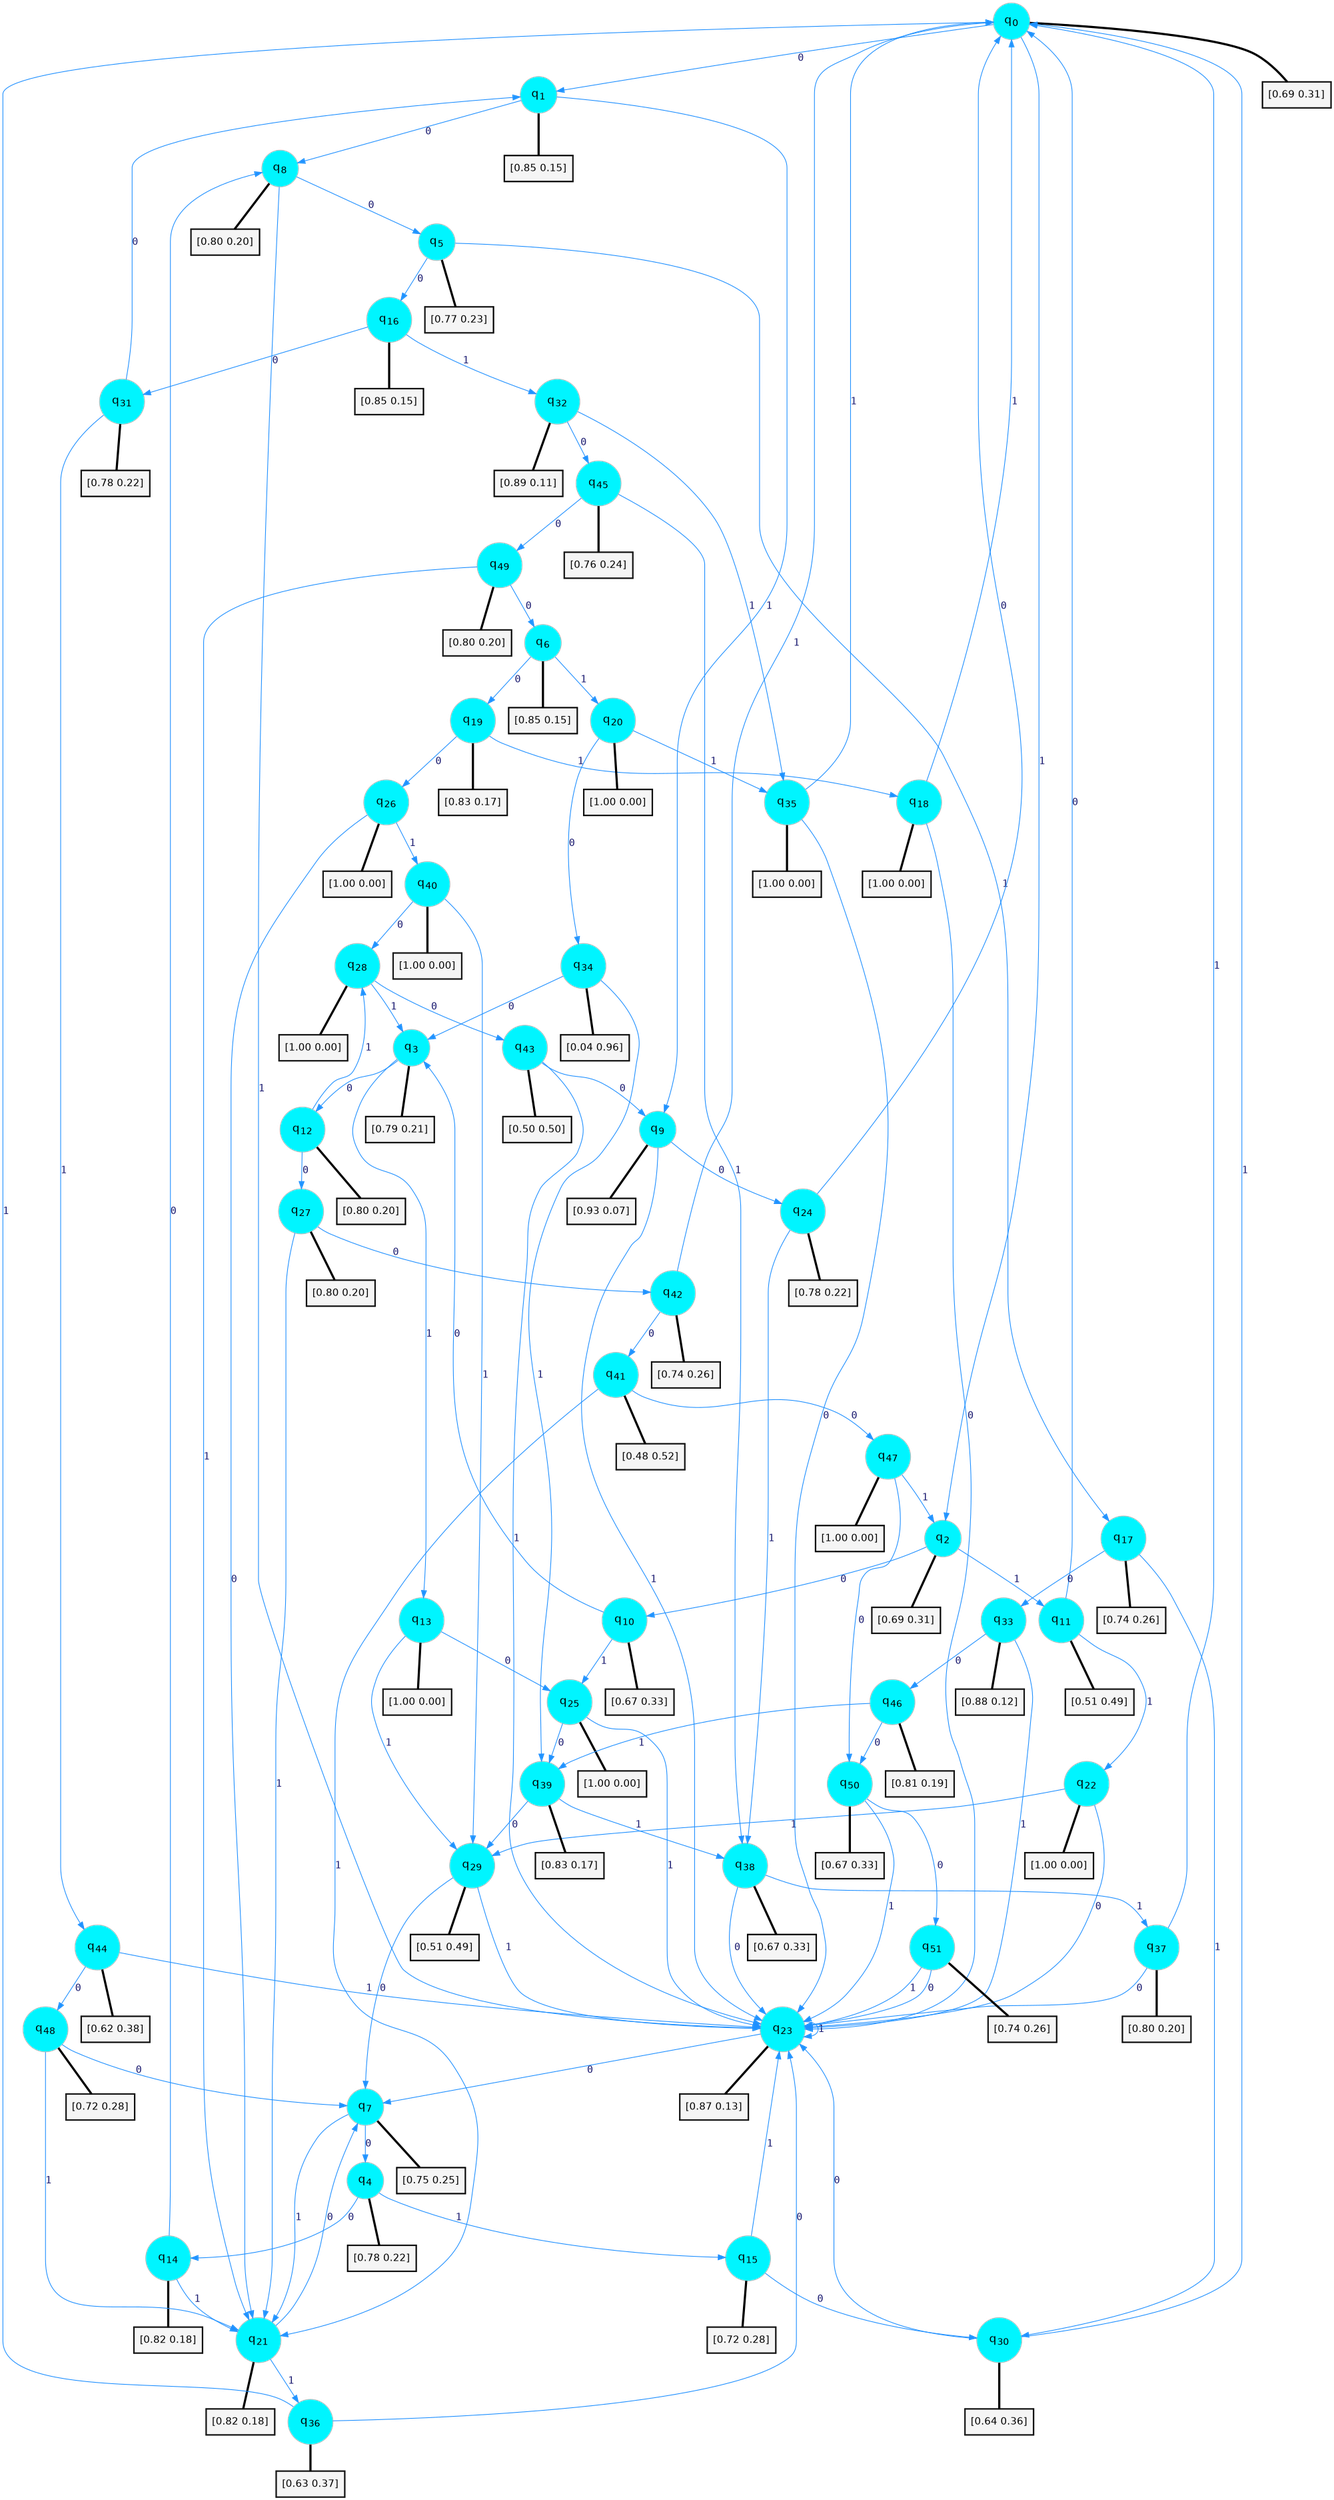 digraph G {
graph [
bgcolor=transparent, dpi=300, rankdir=TD, size="40,25"];
node [
color=gray, fillcolor=turquoise1, fontcolor=black, fontname=Helvetica, fontsize=16, fontweight=bold, shape=circle, style=filled];
edge [
arrowsize=1, color=dodgerblue1, fontcolor=midnightblue, fontname=courier, fontweight=bold, penwidth=1, style=solid, weight=20];
0[label=<q<SUB>0</SUB>>];
1[label=<q<SUB>1</SUB>>];
2[label=<q<SUB>2</SUB>>];
3[label=<q<SUB>3</SUB>>];
4[label=<q<SUB>4</SUB>>];
5[label=<q<SUB>5</SUB>>];
6[label=<q<SUB>6</SUB>>];
7[label=<q<SUB>7</SUB>>];
8[label=<q<SUB>8</SUB>>];
9[label=<q<SUB>9</SUB>>];
10[label=<q<SUB>10</SUB>>];
11[label=<q<SUB>11</SUB>>];
12[label=<q<SUB>12</SUB>>];
13[label=<q<SUB>13</SUB>>];
14[label=<q<SUB>14</SUB>>];
15[label=<q<SUB>15</SUB>>];
16[label=<q<SUB>16</SUB>>];
17[label=<q<SUB>17</SUB>>];
18[label=<q<SUB>18</SUB>>];
19[label=<q<SUB>19</SUB>>];
20[label=<q<SUB>20</SUB>>];
21[label=<q<SUB>21</SUB>>];
22[label=<q<SUB>22</SUB>>];
23[label=<q<SUB>23</SUB>>];
24[label=<q<SUB>24</SUB>>];
25[label=<q<SUB>25</SUB>>];
26[label=<q<SUB>26</SUB>>];
27[label=<q<SUB>27</SUB>>];
28[label=<q<SUB>28</SUB>>];
29[label=<q<SUB>29</SUB>>];
30[label=<q<SUB>30</SUB>>];
31[label=<q<SUB>31</SUB>>];
32[label=<q<SUB>32</SUB>>];
33[label=<q<SUB>33</SUB>>];
34[label=<q<SUB>34</SUB>>];
35[label=<q<SUB>35</SUB>>];
36[label=<q<SUB>36</SUB>>];
37[label=<q<SUB>37</SUB>>];
38[label=<q<SUB>38</SUB>>];
39[label=<q<SUB>39</SUB>>];
40[label=<q<SUB>40</SUB>>];
41[label=<q<SUB>41</SUB>>];
42[label=<q<SUB>42</SUB>>];
43[label=<q<SUB>43</SUB>>];
44[label=<q<SUB>44</SUB>>];
45[label=<q<SUB>45</SUB>>];
46[label=<q<SUB>46</SUB>>];
47[label=<q<SUB>47</SUB>>];
48[label=<q<SUB>48</SUB>>];
49[label=<q<SUB>49</SUB>>];
50[label=<q<SUB>50</SUB>>];
51[label=<q<SUB>51</SUB>>];
52[label="[0.69 0.31]", shape=box,fontcolor=black, fontname=Helvetica, fontsize=14, penwidth=2, fillcolor=whitesmoke,color=black];
53[label="[0.85 0.15]", shape=box,fontcolor=black, fontname=Helvetica, fontsize=14, penwidth=2, fillcolor=whitesmoke,color=black];
54[label="[0.69 0.31]", shape=box,fontcolor=black, fontname=Helvetica, fontsize=14, penwidth=2, fillcolor=whitesmoke,color=black];
55[label="[0.79 0.21]", shape=box,fontcolor=black, fontname=Helvetica, fontsize=14, penwidth=2, fillcolor=whitesmoke,color=black];
56[label="[0.78 0.22]", shape=box,fontcolor=black, fontname=Helvetica, fontsize=14, penwidth=2, fillcolor=whitesmoke,color=black];
57[label="[0.77 0.23]", shape=box,fontcolor=black, fontname=Helvetica, fontsize=14, penwidth=2, fillcolor=whitesmoke,color=black];
58[label="[0.85 0.15]", shape=box,fontcolor=black, fontname=Helvetica, fontsize=14, penwidth=2, fillcolor=whitesmoke,color=black];
59[label="[0.75 0.25]", shape=box,fontcolor=black, fontname=Helvetica, fontsize=14, penwidth=2, fillcolor=whitesmoke,color=black];
60[label="[0.80 0.20]", shape=box,fontcolor=black, fontname=Helvetica, fontsize=14, penwidth=2, fillcolor=whitesmoke,color=black];
61[label="[0.93 0.07]", shape=box,fontcolor=black, fontname=Helvetica, fontsize=14, penwidth=2, fillcolor=whitesmoke,color=black];
62[label="[0.67 0.33]", shape=box,fontcolor=black, fontname=Helvetica, fontsize=14, penwidth=2, fillcolor=whitesmoke,color=black];
63[label="[0.51 0.49]", shape=box,fontcolor=black, fontname=Helvetica, fontsize=14, penwidth=2, fillcolor=whitesmoke,color=black];
64[label="[0.80 0.20]", shape=box,fontcolor=black, fontname=Helvetica, fontsize=14, penwidth=2, fillcolor=whitesmoke,color=black];
65[label="[1.00 0.00]", shape=box,fontcolor=black, fontname=Helvetica, fontsize=14, penwidth=2, fillcolor=whitesmoke,color=black];
66[label="[0.82 0.18]", shape=box,fontcolor=black, fontname=Helvetica, fontsize=14, penwidth=2, fillcolor=whitesmoke,color=black];
67[label="[0.72 0.28]", shape=box,fontcolor=black, fontname=Helvetica, fontsize=14, penwidth=2, fillcolor=whitesmoke,color=black];
68[label="[0.85 0.15]", shape=box,fontcolor=black, fontname=Helvetica, fontsize=14, penwidth=2, fillcolor=whitesmoke,color=black];
69[label="[0.74 0.26]", shape=box,fontcolor=black, fontname=Helvetica, fontsize=14, penwidth=2, fillcolor=whitesmoke,color=black];
70[label="[1.00 0.00]", shape=box,fontcolor=black, fontname=Helvetica, fontsize=14, penwidth=2, fillcolor=whitesmoke,color=black];
71[label="[0.83 0.17]", shape=box,fontcolor=black, fontname=Helvetica, fontsize=14, penwidth=2, fillcolor=whitesmoke,color=black];
72[label="[1.00 0.00]", shape=box,fontcolor=black, fontname=Helvetica, fontsize=14, penwidth=2, fillcolor=whitesmoke,color=black];
73[label="[0.82 0.18]", shape=box,fontcolor=black, fontname=Helvetica, fontsize=14, penwidth=2, fillcolor=whitesmoke,color=black];
74[label="[1.00 0.00]", shape=box,fontcolor=black, fontname=Helvetica, fontsize=14, penwidth=2, fillcolor=whitesmoke,color=black];
75[label="[0.87 0.13]", shape=box,fontcolor=black, fontname=Helvetica, fontsize=14, penwidth=2, fillcolor=whitesmoke,color=black];
76[label="[0.78 0.22]", shape=box,fontcolor=black, fontname=Helvetica, fontsize=14, penwidth=2, fillcolor=whitesmoke,color=black];
77[label="[1.00 0.00]", shape=box,fontcolor=black, fontname=Helvetica, fontsize=14, penwidth=2, fillcolor=whitesmoke,color=black];
78[label="[1.00 0.00]", shape=box,fontcolor=black, fontname=Helvetica, fontsize=14, penwidth=2, fillcolor=whitesmoke,color=black];
79[label="[0.80 0.20]", shape=box,fontcolor=black, fontname=Helvetica, fontsize=14, penwidth=2, fillcolor=whitesmoke,color=black];
80[label="[1.00 0.00]", shape=box,fontcolor=black, fontname=Helvetica, fontsize=14, penwidth=2, fillcolor=whitesmoke,color=black];
81[label="[0.51 0.49]", shape=box,fontcolor=black, fontname=Helvetica, fontsize=14, penwidth=2, fillcolor=whitesmoke,color=black];
82[label="[0.64 0.36]", shape=box,fontcolor=black, fontname=Helvetica, fontsize=14, penwidth=2, fillcolor=whitesmoke,color=black];
83[label="[0.78 0.22]", shape=box,fontcolor=black, fontname=Helvetica, fontsize=14, penwidth=2, fillcolor=whitesmoke,color=black];
84[label="[0.89 0.11]", shape=box,fontcolor=black, fontname=Helvetica, fontsize=14, penwidth=2, fillcolor=whitesmoke,color=black];
85[label="[0.88 0.12]", shape=box,fontcolor=black, fontname=Helvetica, fontsize=14, penwidth=2, fillcolor=whitesmoke,color=black];
86[label="[0.04 0.96]", shape=box,fontcolor=black, fontname=Helvetica, fontsize=14, penwidth=2, fillcolor=whitesmoke,color=black];
87[label="[1.00 0.00]", shape=box,fontcolor=black, fontname=Helvetica, fontsize=14, penwidth=2, fillcolor=whitesmoke,color=black];
88[label="[0.63 0.37]", shape=box,fontcolor=black, fontname=Helvetica, fontsize=14, penwidth=2, fillcolor=whitesmoke,color=black];
89[label="[0.80 0.20]", shape=box,fontcolor=black, fontname=Helvetica, fontsize=14, penwidth=2, fillcolor=whitesmoke,color=black];
90[label="[0.67 0.33]", shape=box,fontcolor=black, fontname=Helvetica, fontsize=14, penwidth=2, fillcolor=whitesmoke,color=black];
91[label="[0.83 0.17]", shape=box,fontcolor=black, fontname=Helvetica, fontsize=14, penwidth=2, fillcolor=whitesmoke,color=black];
92[label="[1.00 0.00]", shape=box,fontcolor=black, fontname=Helvetica, fontsize=14, penwidth=2, fillcolor=whitesmoke,color=black];
93[label="[0.48 0.52]", shape=box,fontcolor=black, fontname=Helvetica, fontsize=14, penwidth=2, fillcolor=whitesmoke,color=black];
94[label="[0.74 0.26]", shape=box,fontcolor=black, fontname=Helvetica, fontsize=14, penwidth=2, fillcolor=whitesmoke,color=black];
95[label="[0.50 0.50]", shape=box,fontcolor=black, fontname=Helvetica, fontsize=14, penwidth=2, fillcolor=whitesmoke,color=black];
96[label="[0.62 0.38]", shape=box,fontcolor=black, fontname=Helvetica, fontsize=14, penwidth=2, fillcolor=whitesmoke,color=black];
97[label="[0.76 0.24]", shape=box,fontcolor=black, fontname=Helvetica, fontsize=14, penwidth=2, fillcolor=whitesmoke,color=black];
98[label="[0.81 0.19]", shape=box,fontcolor=black, fontname=Helvetica, fontsize=14, penwidth=2, fillcolor=whitesmoke,color=black];
99[label="[1.00 0.00]", shape=box,fontcolor=black, fontname=Helvetica, fontsize=14, penwidth=2, fillcolor=whitesmoke,color=black];
100[label="[0.72 0.28]", shape=box,fontcolor=black, fontname=Helvetica, fontsize=14, penwidth=2, fillcolor=whitesmoke,color=black];
101[label="[0.80 0.20]", shape=box,fontcolor=black, fontname=Helvetica, fontsize=14, penwidth=2, fillcolor=whitesmoke,color=black];
102[label="[0.67 0.33]", shape=box,fontcolor=black, fontname=Helvetica, fontsize=14, penwidth=2, fillcolor=whitesmoke,color=black];
103[label="[0.74 0.26]", shape=box,fontcolor=black, fontname=Helvetica, fontsize=14, penwidth=2, fillcolor=whitesmoke,color=black];
0->1 [label=0];
0->2 [label=1];
0->52 [arrowhead=none, penwidth=3,color=black];
1->8 [label=0];
1->9 [label=1];
1->53 [arrowhead=none, penwidth=3,color=black];
2->10 [label=0];
2->11 [label=1];
2->54 [arrowhead=none, penwidth=3,color=black];
3->12 [label=0];
3->13 [label=1];
3->55 [arrowhead=none, penwidth=3,color=black];
4->14 [label=0];
4->15 [label=1];
4->56 [arrowhead=none, penwidth=3,color=black];
5->16 [label=0];
5->17 [label=1];
5->57 [arrowhead=none, penwidth=3,color=black];
6->19 [label=0];
6->20 [label=1];
6->58 [arrowhead=none, penwidth=3,color=black];
7->4 [label=0];
7->21 [label=1];
7->59 [arrowhead=none, penwidth=3,color=black];
8->5 [label=0];
8->23 [label=1];
8->60 [arrowhead=none, penwidth=3,color=black];
9->24 [label=0];
9->23 [label=1];
9->61 [arrowhead=none, penwidth=3,color=black];
10->3 [label=0];
10->25 [label=1];
10->62 [arrowhead=none, penwidth=3,color=black];
11->0 [label=0];
11->22 [label=1];
11->63 [arrowhead=none, penwidth=3,color=black];
12->27 [label=0];
12->28 [label=1];
12->64 [arrowhead=none, penwidth=3,color=black];
13->25 [label=0];
13->29 [label=1];
13->65 [arrowhead=none, penwidth=3,color=black];
14->8 [label=0];
14->21 [label=1];
14->66 [arrowhead=none, penwidth=3,color=black];
15->30 [label=0];
15->23 [label=1];
15->67 [arrowhead=none, penwidth=3,color=black];
16->31 [label=0];
16->32 [label=1];
16->68 [arrowhead=none, penwidth=3,color=black];
17->33 [label=0];
17->30 [label=1];
17->69 [arrowhead=none, penwidth=3,color=black];
18->23 [label=0];
18->0 [label=1];
18->70 [arrowhead=none, penwidth=3,color=black];
19->26 [label=0];
19->18 [label=1];
19->71 [arrowhead=none, penwidth=3,color=black];
20->34 [label=0];
20->35 [label=1];
20->72 [arrowhead=none, penwidth=3,color=black];
21->7 [label=0];
21->36 [label=1];
21->73 [arrowhead=none, penwidth=3,color=black];
22->23 [label=0];
22->29 [label=1];
22->74 [arrowhead=none, penwidth=3,color=black];
23->7 [label=0];
23->23 [label=1];
23->75 [arrowhead=none, penwidth=3,color=black];
24->0 [label=0];
24->38 [label=1];
24->76 [arrowhead=none, penwidth=3,color=black];
25->39 [label=0];
25->23 [label=1];
25->77 [arrowhead=none, penwidth=3,color=black];
26->21 [label=0];
26->40 [label=1];
26->78 [arrowhead=none, penwidth=3,color=black];
27->42 [label=0];
27->21 [label=1];
27->79 [arrowhead=none, penwidth=3,color=black];
28->43 [label=0];
28->3 [label=1];
28->80 [arrowhead=none, penwidth=3,color=black];
29->7 [label=0];
29->23 [label=1];
29->81 [arrowhead=none, penwidth=3,color=black];
30->23 [label=0];
30->0 [label=1];
30->82 [arrowhead=none, penwidth=3,color=black];
31->1 [label=0];
31->44 [label=1];
31->83 [arrowhead=none, penwidth=3,color=black];
32->45 [label=0];
32->35 [label=1];
32->84 [arrowhead=none, penwidth=3,color=black];
33->46 [label=0];
33->23 [label=1];
33->85 [arrowhead=none, penwidth=3,color=black];
34->3 [label=0];
34->39 [label=1];
34->86 [arrowhead=none, penwidth=3,color=black];
35->23 [label=0];
35->0 [label=1];
35->87 [arrowhead=none, penwidth=3,color=black];
36->23 [label=0];
36->0 [label=1];
36->88 [arrowhead=none, penwidth=3,color=black];
37->23 [label=0];
37->0 [label=1];
37->89 [arrowhead=none, penwidth=3,color=black];
38->23 [label=0];
38->37 [label=1];
38->90 [arrowhead=none, penwidth=3,color=black];
39->29 [label=0];
39->38 [label=1];
39->91 [arrowhead=none, penwidth=3,color=black];
40->28 [label=0];
40->29 [label=1];
40->92 [arrowhead=none, penwidth=3,color=black];
41->47 [label=0];
41->21 [label=1];
41->93 [arrowhead=none, penwidth=3,color=black];
42->41 [label=0];
42->0 [label=1];
42->94 [arrowhead=none, penwidth=3,color=black];
43->9 [label=0];
43->23 [label=1];
43->95 [arrowhead=none, penwidth=3,color=black];
44->48 [label=0];
44->23 [label=1];
44->96 [arrowhead=none, penwidth=3,color=black];
45->49 [label=0];
45->38 [label=1];
45->97 [arrowhead=none, penwidth=3,color=black];
46->50 [label=0];
46->39 [label=1];
46->98 [arrowhead=none, penwidth=3,color=black];
47->50 [label=0];
47->2 [label=1];
47->99 [arrowhead=none, penwidth=3,color=black];
48->7 [label=0];
48->21 [label=1];
48->100 [arrowhead=none, penwidth=3,color=black];
49->6 [label=0];
49->21 [label=1];
49->101 [arrowhead=none, penwidth=3,color=black];
50->51 [label=0];
50->23 [label=1];
50->102 [arrowhead=none, penwidth=3,color=black];
51->23 [label=0];
51->23 [label=1];
51->103 [arrowhead=none, penwidth=3,color=black];
}
